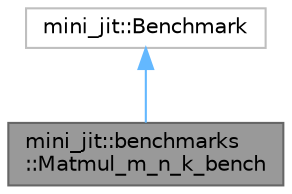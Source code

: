 digraph "mini_jit::benchmarks::Matmul_m_n_k_bench"
{
 // LATEX_PDF_SIZE
  bgcolor="transparent";
  edge [fontname=Helvetica,fontsize=10,labelfontname=Helvetica,labelfontsize=10];
  node [fontname=Helvetica,fontsize=10,shape=box,height=0.2,width=0.4];
  Node1 [id="Node000001",label="mini_jit::benchmarks\l::Matmul_m_n_k_bench",height=0.2,width=0.4,color="gray40", fillcolor="grey60", style="filled", fontcolor="black",tooltip=" "];
  Node2 -> Node1 [id="edge1_Node000001_Node000002",dir="back",color="steelblue1",style="solid",tooltip=" "];
  Node2 [id="Node000002",label="mini_jit::Benchmark",height=0.2,width=0.4,color="grey75", fillcolor="white", style="filled",URL="$classmini__jit_1_1Benchmark.html",tooltip=" "];
}
